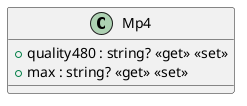 @startuml
class Mp4 {
    + quality480 : string? <<get>> <<set>>
    + max : string? <<get>> <<set>>
}
@enduml
